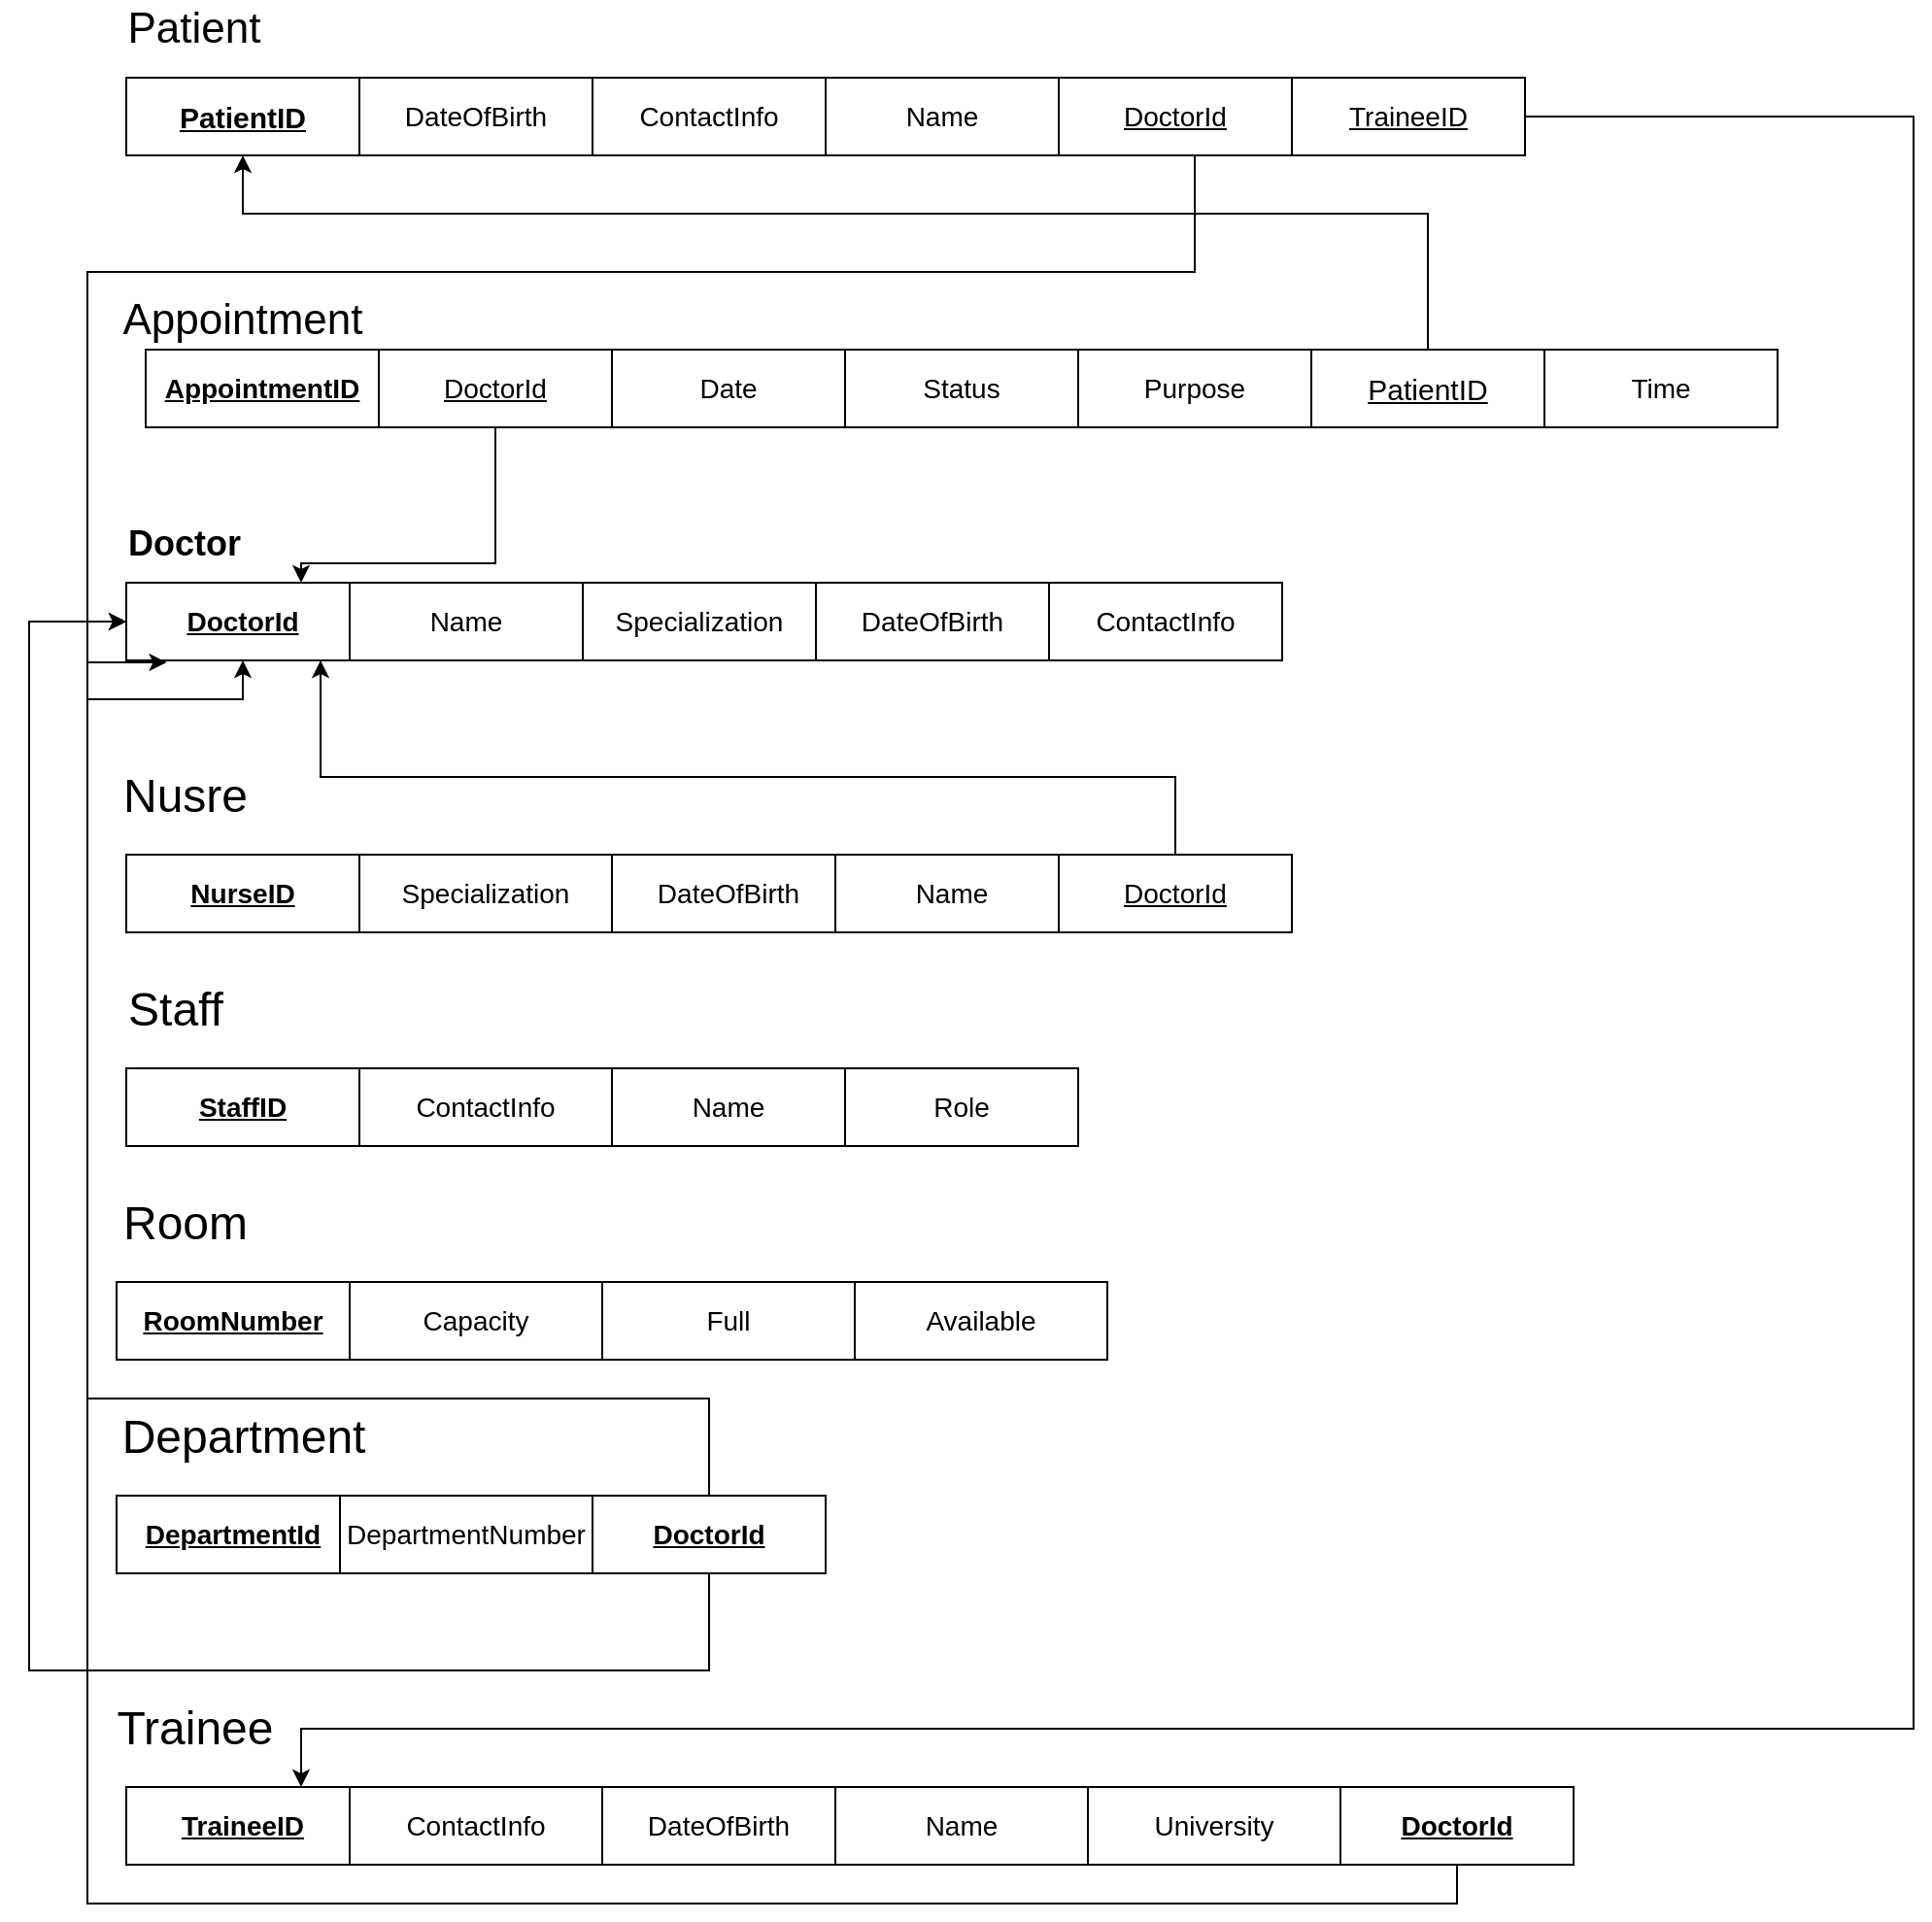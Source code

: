 <mxfile version="22.1.11" type="github">
  <diagram name="Page-1" id="0BvVS_jWP8cE8HmBtTUd">
    <mxGraphModel dx="1900" dy="557" grid="1" gridSize="10" guides="1" tooltips="1" connect="1" arrows="1" fold="1" page="1" pageScale="1" pageWidth="850" pageHeight="1100" math="0" shadow="0">
      <root>
        <mxCell id="0" />
        <mxCell id="1" parent="0" />
        <mxCell id="HJ3b_z9Vt4lF6LXucxh--30" value="&lt;font style=&quot;font-size: 15px;&quot;&gt;&lt;u&gt;&lt;b&gt;PatientID&lt;/b&gt;&lt;/u&gt;&lt;/font&gt;" style="rounded=0;whiteSpace=wrap;html=1;" parent="1" vertex="1">
          <mxGeometry x="40" y="60" width="120" height="40" as="geometry" />
        </mxCell>
        <mxCell id="HJ3b_z9Vt4lF6LXucxh--31" value="&lt;font style=&quot;font-size: 14px;&quot;&gt;DateOfBirth&lt;/font&gt;" style="rounded=0;whiteSpace=wrap;html=1;" parent="1" vertex="1">
          <mxGeometry x="160" y="60" width="120" height="40" as="geometry" />
        </mxCell>
        <mxCell id="HJ3b_z9Vt4lF6LXucxh--32" value="ContactInfo" style="rounded=0;whiteSpace=wrap;html=1;fontSize=14;" parent="1" vertex="1">
          <mxGeometry x="280" y="60" width="120" height="40" as="geometry" />
        </mxCell>
        <mxCell id="HJ3b_z9Vt4lF6LXucxh--33" value="Name" style="rounded=0;whiteSpace=wrap;html=1;fontSize=14;" parent="1" vertex="1">
          <mxGeometry x="400" y="60" width="120" height="40" as="geometry" />
        </mxCell>
        <mxCell id="HJ3b_z9Vt4lF6LXucxh--34" value="&lt;font style=&quot;font-size: 22px;&quot;&gt;Patient&lt;/font&gt;" style="text;html=1;strokeColor=none;fillColor=none;align=center;verticalAlign=middle;whiteSpace=wrap;rounded=0;" parent="1" vertex="1">
          <mxGeometry x="-25" y="20" width="200" height="30" as="geometry" />
        </mxCell>
        <mxCell id="HJ3b_z9Vt4lF6LXucxh--35" value="&lt;font style=&quot;font-size: 14px;&quot;&gt;&lt;u&gt;&lt;b&gt;AppointmentID&lt;/b&gt;&lt;/u&gt;&lt;/font&gt;" style="rounded=0;whiteSpace=wrap;html=1;" parent="1" vertex="1">
          <mxGeometry x="50" y="200" width="120" height="40" as="geometry" />
        </mxCell>
        <mxCell id="HJ3b_z9Vt4lF6LXucxh--36" value="&lt;font style=&quot;font-size: 14px;&quot;&gt;Time&lt;/font&gt;" style="rounded=0;whiteSpace=wrap;html=1;" parent="1" vertex="1">
          <mxGeometry x="770" y="200" width="120" height="40" as="geometry" />
        </mxCell>
        <mxCell id="HJ3b_z9Vt4lF6LXucxh--37" value="&lt;font style=&quot;font-size: 14px;&quot;&gt;Date&lt;/font&gt;" style="rounded=0;whiteSpace=wrap;html=1;" parent="1" vertex="1">
          <mxGeometry x="290" y="200" width="120" height="40" as="geometry" />
        </mxCell>
        <mxCell id="HJ3b_z9Vt4lF6LXucxh--38" value="&lt;font style=&quot;font-size: 14px;&quot;&gt;Status&lt;/font&gt;" style="rounded=0;whiteSpace=wrap;html=1;" parent="1" vertex="1">
          <mxGeometry x="410" y="200" width="120" height="40" as="geometry" />
        </mxCell>
        <mxCell id="HJ3b_z9Vt4lF6LXucxh--39" value="&lt;font style=&quot;font-size: 14px;&quot;&gt;Purpose&lt;/font&gt;" style="rounded=0;whiteSpace=wrap;html=1;" parent="1" vertex="1">
          <mxGeometry x="530" y="200" width="120" height="40" as="geometry" />
        </mxCell>
        <mxCell id="HJ3b_z9Vt4lF6LXucxh--40" value="&lt;font style=&quot;font-size: 22px;&quot;&gt;Appointment&lt;/font&gt;" style="text;html=1;strokeColor=none;fillColor=none;align=center;verticalAlign=middle;whiteSpace=wrap;rounded=0;" parent="1" vertex="1">
          <mxGeometry y="170" width="200" height="30" as="geometry" />
        </mxCell>
        <mxCell id="HJ3b_z9Vt4lF6LXucxh--42" style="edgeStyle=orthogonalEdgeStyle;rounded=0;orthogonalLoop=1;jettySize=auto;html=1;exitX=0.5;exitY=0;exitDx=0;exitDy=0;entryX=0.5;entryY=1;entryDx=0;entryDy=0;" parent="1" source="HJ3b_z9Vt4lF6LXucxh--41" target="HJ3b_z9Vt4lF6LXucxh--30" edge="1">
          <mxGeometry relative="1" as="geometry">
            <Array as="points">
              <mxPoint x="710" y="130" />
              <mxPoint x="100" y="130" />
            </Array>
          </mxGeometry>
        </mxCell>
        <mxCell id="HJ3b_z9Vt4lF6LXucxh--41" value="&lt;font style=&quot;font-size: 15px;&quot;&gt;&lt;u&gt;PatientID&lt;/u&gt;&lt;/font&gt;" style="rounded=0;whiteSpace=wrap;html=1;" parent="1" vertex="1">
          <mxGeometry x="650" y="200" width="120" height="40" as="geometry" />
        </mxCell>
        <mxCell id="lvI9RK3vbRsAXs25jmpU-2" value="&lt;font style=&quot;font-size: 14px;&quot;&gt;&lt;u&gt;&lt;b&gt;DoctorId&lt;/b&gt;&lt;/u&gt;&lt;/font&gt;" style="rounded=0;whiteSpace=wrap;html=1;" vertex="1" parent="1">
          <mxGeometry x="40" y="320" width="120" height="40" as="geometry" />
        </mxCell>
        <mxCell id="lvI9RK3vbRsAXs25jmpU-6" value="&lt;font style=&quot;font-size: 18px;&quot;&gt;&lt;b&gt;Doctor&lt;/b&gt;&lt;/font&gt;" style="text;strokeColor=none;align=center;fillColor=none;html=1;verticalAlign=middle;whiteSpace=wrap;rounded=0;" vertex="1" parent="1">
          <mxGeometry x="10" y="280" width="120" height="40" as="geometry" />
        </mxCell>
        <mxCell id="lvI9RK3vbRsAXs25jmpU-10" value="&lt;font style=&quot;font-size: 14px;&quot;&gt;Name&lt;/font&gt;" style="rounded=0;whiteSpace=wrap;html=1;" vertex="1" parent="1">
          <mxGeometry x="155" y="320" width="120" height="40" as="geometry" />
        </mxCell>
        <mxCell id="lvI9RK3vbRsAXs25jmpU-11" value="&lt;font style=&quot;font-size: 14px;&quot;&gt;Specialization&lt;/font&gt;" style="rounded=0;whiteSpace=wrap;html=1;" vertex="1" parent="1">
          <mxGeometry x="275" y="320" width="120" height="40" as="geometry" />
        </mxCell>
        <mxCell id="lvI9RK3vbRsAXs25jmpU-12" value="&lt;font style=&quot;font-size: 14px;&quot;&gt;DateOfBirth&lt;/font&gt;" style="rounded=0;whiteSpace=wrap;html=1;" vertex="1" parent="1">
          <mxGeometry x="395" y="320" width="120" height="40" as="geometry" />
        </mxCell>
        <mxCell id="lvI9RK3vbRsAXs25jmpU-13" value="&lt;font style=&quot;font-size: 14px;&quot;&gt;ContactInfo&lt;/font&gt;" style="rounded=0;whiteSpace=wrap;html=1;" vertex="1" parent="1">
          <mxGeometry x="515" y="320" width="120" height="40" as="geometry" />
        </mxCell>
        <mxCell id="lvI9RK3vbRsAXs25jmpU-31" style="edgeStyle=orthogonalEdgeStyle;rounded=0;orthogonalLoop=1;jettySize=auto;html=1;" edge="1" parent="1" source="lvI9RK3vbRsAXs25jmpU-14" target="lvI9RK3vbRsAXs25jmpU-2">
          <mxGeometry relative="1" as="geometry">
            <Array as="points">
              <mxPoint x="230" y="310" />
              <mxPoint x="130" y="310" />
            </Array>
          </mxGeometry>
        </mxCell>
        <mxCell id="lvI9RK3vbRsAXs25jmpU-14" value="&lt;font style=&quot;font-size: 14px;&quot;&gt;&lt;u&gt;DoctorId&lt;/u&gt;&lt;/font&gt;" style="rounded=0;whiteSpace=wrap;html=1;" vertex="1" parent="1">
          <mxGeometry x="170" y="200" width="120" height="40" as="geometry" />
        </mxCell>
        <mxCell id="lvI9RK3vbRsAXs25jmpU-19" style="edgeStyle=orthogonalEdgeStyle;rounded=0;orthogonalLoop=1;jettySize=auto;html=1;" edge="1" parent="1" source="lvI9RK3vbRsAXs25jmpU-18" target="lvI9RK3vbRsAXs25jmpU-2">
          <mxGeometry relative="1" as="geometry">
            <Array as="points">
              <mxPoint x="590" y="160" />
              <mxPoint x="20" y="160" />
              <mxPoint x="20" y="380" />
            </Array>
          </mxGeometry>
        </mxCell>
        <mxCell id="lvI9RK3vbRsAXs25jmpU-18" value="&lt;font style=&quot;font-size: 14px;&quot;&gt;&lt;u&gt;DoctorId&lt;/u&gt;&lt;/font&gt;" style="rounded=0;whiteSpace=wrap;html=1;" vertex="1" parent="1">
          <mxGeometry x="520" y="60" width="120" height="40" as="geometry" />
        </mxCell>
        <mxCell id="lvI9RK3vbRsAXs25jmpU-21" value="&lt;font style=&quot;font-size: 14px;&quot;&gt;&lt;u&gt;&lt;b&gt;NurseID&lt;/b&gt;&lt;/u&gt;&lt;/font&gt;" style="rounded=0;whiteSpace=wrap;html=1;" vertex="1" parent="1">
          <mxGeometry x="40" y="460" width="120" height="40" as="geometry" />
        </mxCell>
        <mxCell id="lvI9RK3vbRsAXs25jmpU-22" value="&lt;font style=&quot;font-size: 24px;&quot;&gt;Nusre&lt;/font&gt;" style="text;html=1;align=center;verticalAlign=middle;resizable=0;points=[];autosize=1;strokeColor=none;fillColor=none;" vertex="1" parent="1">
          <mxGeometry x="25" y="410" width="90" height="40" as="geometry" />
        </mxCell>
        <mxCell id="lvI9RK3vbRsAXs25jmpU-26" value="&lt;font style=&quot;font-size: 14px;&quot;&gt;Specialization&lt;/font&gt;" style="rounded=0;whiteSpace=wrap;html=1;" vertex="1" parent="1">
          <mxGeometry x="160" y="460" width="130" height="40" as="geometry" />
        </mxCell>
        <mxCell id="lvI9RK3vbRsAXs25jmpU-27" value="&lt;font style=&quot;font-size: 14px;&quot;&gt;DateOfBirth&lt;/font&gt;" style="rounded=0;whiteSpace=wrap;html=1;" vertex="1" parent="1">
          <mxGeometry x="290" y="460" width="120" height="40" as="geometry" />
        </mxCell>
        <mxCell id="lvI9RK3vbRsAXs25jmpU-28" value="&lt;font style=&quot;font-size: 14px;&quot;&gt;Name&lt;/font&gt;" style="rounded=0;whiteSpace=wrap;html=1;" vertex="1" parent="1">
          <mxGeometry x="405" y="460" width="120" height="40" as="geometry" />
        </mxCell>
        <mxCell id="lvI9RK3vbRsAXs25jmpU-30" style="edgeStyle=orthogonalEdgeStyle;rounded=0;orthogonalLoop=1;jettySize=auto;html=1;" edge="1" parent="1" source="lvI9RK3vbRsAXs25jmpU-29" target="lvI9RK3vbRsAXs25jmpU-2">
          <mxGeometry relative="1" as="geometry">
            <Array as="points">
              <mxPoint x="580" y="420" />
              <mxPoint x="140" y="420" />
            </Array>
          </mxGeometry>
        </mxCell>
        <mxCell id="lvI9RK3vbRsAXs25jmpU-29" value="&lt;font style=&quot;font-size: 14px;&quot;&gt;&lt;u&gt;DoctorId&lt;/u&gt;&lt;/font&gt;" style="rounded=0;whiteSpace=wrap;html=1;" vertex="1" parent="1">
          <mxGeometry x="520" y="460" width="120" height="40" as="geometry" />
        </mxCell>
        <mxCell id="lvI9RK3vbRsAXs25jmpU-32" value="&lt;font style=&quot;font-size: 24px;&quot;&gt;Staff&lt;/font&gt;" style="text;html=1;align=center;verticalAlign=middle;resizable=0;points=[];autosize=1;strokeColor=none;fillColor=none;" vertex="1" parent="1">
          <mxGeometry x="30" y="520" width="70" height="40" as="geometry" />
        </mxCell>
        <mxCell id="lvI9RK3vbRsAXs25jmpU-33" value="&lt;font style=&quot;font-size: 14px;&quot;&gt;&lt;u&gt;&lt;b&gt;StaffID&lt;/b&gt;&lt;/u&gt;&lt;/font&gt;" style="rounded=0;whiteSpace=wrap;html=1;" vertex="1" parent="1">
          <mxGeometry x="40" y="570" width="120" height="40" as="geometry" />
        </mxCell>
        <mxCell id="lvI9RK3vbRsAXs25jmpU-35" value="&lt;font style=&quot;font-size: 14px;&quot;&gt;ContactInfo&lt;/font&gt;" style="rounded=0;whiteSpace=wrap;html=1;" vertex="1" parent="1">
          <mxGeometry x="160" y="570" width="130" height="40" as="geometry" />
        </mxCell>
        <mxCell id="lvI9RK3vbRsAXs25jmpU-36" value="&lt;font style=&quot;font-size: 14px;&quot;&gt;Name&lt;/font&gt;" style="rounded=0;whiteSpace=wrap;html=1;" vertex="1" parent="1">
          <mxGeometry x="290" y="570" width="120" height="40" as="geometry" />
        </mxCell>
        <mxCell id="lvI9RK3vbRsAXs25jmpU-37" value="&lt;font style=&quot;font-size: 14px;&quot;&gt;Role&lt;/font&gt;" style="rounded=0;whiteSpace=wrap;html=1;" vertex="1" parent="1">
          <mxGeometry x="410" y="570" width="120" height="40" as="geometry" />
        </mxCell>
        <mxCell id="lvI9RK3vbRsAXs25jmpU-38" value="&lt;font style=&quot;font-size: 24px;&quot;&gt;Room&lt;/font&gt;" style="text;html=1;align=center;verticalAlign=middle;resizable=0;points=[];autosize=1;strokeColor=none;fillColor=none;" vertex="1" parent="1">
          <mxGeometry x="25" y="630" width="90" height="40" as="geometry" />
        </mxCell>
        <mxCell id="lvI9RK3vbRsAXs25jmpU-39" value="&lt;font style=&quot;font-size: 14px;&quot;&gt;&lt;u&gt;&lt;b&gt;RoomNumber&lt;/b&gt;&lt;/u&gt;&lt;/font&gt;" style="rounded=0;whiteSpace=wrap;html=1;" vertex="1" parent="1">
          <mxGeometry x="35" y="680" width="120" height="40" as="geometry" />
        </mxCell>
        <mxCell id="lvI9RK3vbRsAXs25jmpU-40" value="&lt;font style=&quot;font-size: 14px;&quot;&gt;Capacity&lt;/font&gt;" style="rounded=0;whiteSpace=wrap;html=1;" vertex="1" parent="1">
          <mxGeometry x="155" y="680" width="130" height="40" as="geometry" />
        </mxCell>
        <mxCell id="lvI9RK3vbRsAXs25jmpU-41" value="&lt;font style=&quot;font-size: 14px;&quot;&gt;Full&lt;/font&gt;" style="rounded=0;whiteSpace=wrap;html=1;" vertex="1" parent="1">
          <mxGeometry x="285" y="680" width="130" height="40" as="geometry" />
        </mxCell>
        <mxCell id="lvI9RK3vbRsAXs25jmpU-42" value="&lt;font style=&quot;font-size: 14px;&quot;&gt;Available&lt;/font&gt;" style="rounded=0;whiteSpace=wrap;html=1;" vertex="1" parent="1">
          <mxGeometry x="415" y="680" width="130" height="40" as="geometry" />
        </mxCell>
        <mxCell id="lvI9RK3vbRsAXs25jmpU-43" value="&lt;span style=&quot;font-size: 24px;&quot;&gt;Department&lt;/span&gt;" style="text;html=1;align=center;verticalAlign=middle;resizable=0;points=[];autosize=1;strokeColor=none;fillColor=none;" vertex="1" parent="1">
          <mxGeometry x="25" y="740" width="150" height="40" as="geometry" />
        </mxCell>
        <mxCell id="lvI9RK3vbRsAXs25jmpU-44" value="&lt;font style=&quot;font-size: 24px;&quot;&gt;Trainee&lt;/font&gt;" style="text;html=1;align=center;verticalAlign=middle;resizable=0;points=[];autosize=1;strokeColor=none;fillColor=none;" vertex="1" parent="1">
          <mxGeometry x="25" y="890" width="100" height="40" as="geometry" />
        </mxCell>
        <mxCell id="lvI9RK3vbRsAXs25jmpU-45" value="&lt;font style=&quot;font-size: 14px;&quot;&gt;&lt;u&gt;&lt;b&gt;DepartmentId&lt;/b&gt;&lt;/u&gt;&lt;/font&gt;" style="rounded=0;whiteSpace=wrap;html=1;" vertex="1" parent="1">
          <mxGeometry x="35" y="790" width="120" height="40" as="geometry" />
        </mxCell>
        <mxCell id="lvI9RK3vbRsAXs25jmpU-54" style="edgeStyle=orthogonalEdgeStyle;rounded=0;orthogonalLoop=1;jettySize=auto;html=1;" edge="1" parent="1" source="lvI9RK3vbRsAXs25jmpU-47" target="lvI9RK3vbRsAXs25jmpU-2">
          <mxGeometry relative="1" as="geometry">
            <Array as="points">
              <mxPoint x="340" y="740" />
              <mxPoint x="20" y="740" />
              <mxPoint x="20" y="340" />
            </Array>
          </mxGeometry>
        </mxCell>
        <mxCell id="lvI9RK3vbRsAXs25jmpU-47" value="&lt;font style=&quot;font-size: 14px;&quot;&gt;&lt;u&gt;&lt;b&gt;DoctorId&lt;/b&gt;&lt;/u&gt;&lt;/font&gt;" style="rounded=0;whiteSpace=wrap;html=1;" vertex="1" parent="1">
          <mxGeometry x="280" y="790" width="120" height="40" as="geometry" />
        </mxCell>
        <mxCell id="lvI9RK3vbRsAXs25jmpU-51" value="" style="edgeStyle=orthogonalEdgeStyle;rounded=0;orthogonalLoop=1;jettySize=auto;html=1;entryX=0;entryY=0.5;entryDx=0;entryDy=0;" edge="1" parent="1" source="lvI9RK3vbRsAXs25jmpU-47" target="lvI9RK3vbRsAXs25jmpU-2">
          <mxGeometry relative="1" as="geometry">
            <mxPoint x="345" y="870" as="sourcePoint" />
            <mxPoint x="100" y="360" as="targetPoint" />
            <Array as="points">
              <mxPoint x="340" y="880" />
              <mxPoint x="-10" y="880" />
              <mxPoint x="-10" y="340" />
            </Array>
          </mxGeometry>
        </mxCell>
        <mxCell id="lvI9RK3vbRsAXs25jmpU-46" value="&lt;font style=&quot;font-size: 14px;&quot;&gt;DepartmentNumber&lt;/font&gt;" style="rounded=0;whiteSpace=wrap;html=1;" vertex="1" parent="1">
          <mxGeometry x="150" y="790" width="130" height="40" as="geometry" />
        </mxCell>
        <mxCell id="lvI9RK3vbRsAXs25jmpU-52" value="&lt;font style=&quot;font-size: 14px;&quot;&gt;&lt;u&gt;&lt;b&gt;TraineeID&lt;/b&gt;&lt;/u&gt;&lt;/font&gt;" style="rounded=0;whiteSpace=wrap;html=1;" vertex="1" parent="1">
          <mxGeometry x="40" y="940" width="120" height="40" as="geometry" />
        </mxCell>
        <mxCell id="lvI9RK3vbRsAXs25jmpU-53" value="&lt;font style=&quot;font-size: 14px;&quot;&gt;ContactInfo&lt;/font&gt;" style="rounded=0;whiteSpace=wrap;html=1;" vertex="1" parent="1">
          <mxGeometry x="155" y="940" width="130" height="40" as="geometry" />
        </mxCell>
        <mxCell id="lvI9RK3vbRsAXs25jmpU-55" value="&lt;font style=&quot;font-size: 14px;&quot;&gt;DateOfBirth&lt;/font&gt;" style="rounded=0;whiteSpace=wrap;html=1;" vertex="1" parent="1">
          <mxGeometry x="285" y="940" width="120" height="40" as="geometry" />
        </mxCell>
        <mxCell id="lvI9RK3vbRsAXs25jmpU-56" value="&lt;font style=&quot;font-size: 14px;&quot;&gt;Name&lt;/font&gt;" style="rounded=0;whiteSpace=wrap;html=1;" vertex="1" parent="1">
          <mxGeometry x="405" y="940" width="130" height="40" as="geometry" />
        </mxCell>
        <mxCell id="lvI9RK3vbRsAXs25jmpU-57" value="&lt;font style=&quot;font-size: 14px;&quot;&gt;University&lt;/font&gt;" style="rounded=0;whiteSpace=wrap;html=1;" vertex="1" parent="1">
          <mxGeometry x="535" y="940" width="130" height="40" as="geometry" />
        </mxCell>
        <mxCell id="lvI9RK3vbRsAXs25jmpU-58" value="&lt;font style=&quot;font-size: 14px;&quot;&gt;&lt;u&gt;&lt;b&gt;DoctorId&lt;/b&gt;&lt;/u&gt;&lt;/font&gt;" style="rounded=0;whiteSpace=wrap;html=1;" vertex="1" parent="1">
          <mxGeometry x="665" y="940" width="120" height="40" as="geometry" />
        </mxCell>
        <mxCell id="lvI9RK3vbRsAXs25jmpU-59" style="edgeStyle=orthogonalEdgeStyle;rounded=0;orthogonalLoop=1;jettySize=auto;html=1;entryX=0.173;entryY=1.025;entryDx=0;entryDy=0;entryPerimeter=0;" edge="1" parent="1" source="lvI9RK3vbRsAXs25jmpU-58" target="lvI9RK3vbRsAXs25jmpU-2">
          <mxGeometry relative="1" as="geometry">
            <Array as="points">
              <mxPoint x="725" y="1000" />
              <mxPoint x="20" y="1000" />
              <mxPoint x="20" y="361" />
            </Array>
          </mxGeometry>
        </mxCell>
        <mxCell id="lvI9RK3vbRsAXs25jmpU-61" style="edgeStyle=orthogonalEdgeStyle;rounded=0;orthogonalLoop=1;jettySize=auto;html=1;" edge="1" parent="1" source="lvI9RK3vbRsAXs25jmpU-60" target="lvI9RK3vbRsAXs25jmpU-52">
          <mxGeometry relative="1" as="geometry">
            <Array as="points">
              <mxPoint x="960" y="80" />
              <mxPoint x="960" y="910" />
              <mxPoint x="130" y="910" />
            </Array>
          </mxGeometry>
        </mxCell>
        <mxCell id="lvI9RK3vbRsAXs25jmpU-60" value="&lt;font style=&quot;font-size: 14px;&quot;&gt;&lt;u&gt;TraineeID&lt;/u&gt;&lt;/font&gt;" style="rounded=0;whiteSpace=wrap;html=1;" vertex="1" parent="1">
          <mxGeometry x="640" y="60" width="120" height="40" as="geometry" />
        </mxCell>
      </root>
    </mxGraphModel>
  </diagram>
</mxfile>
